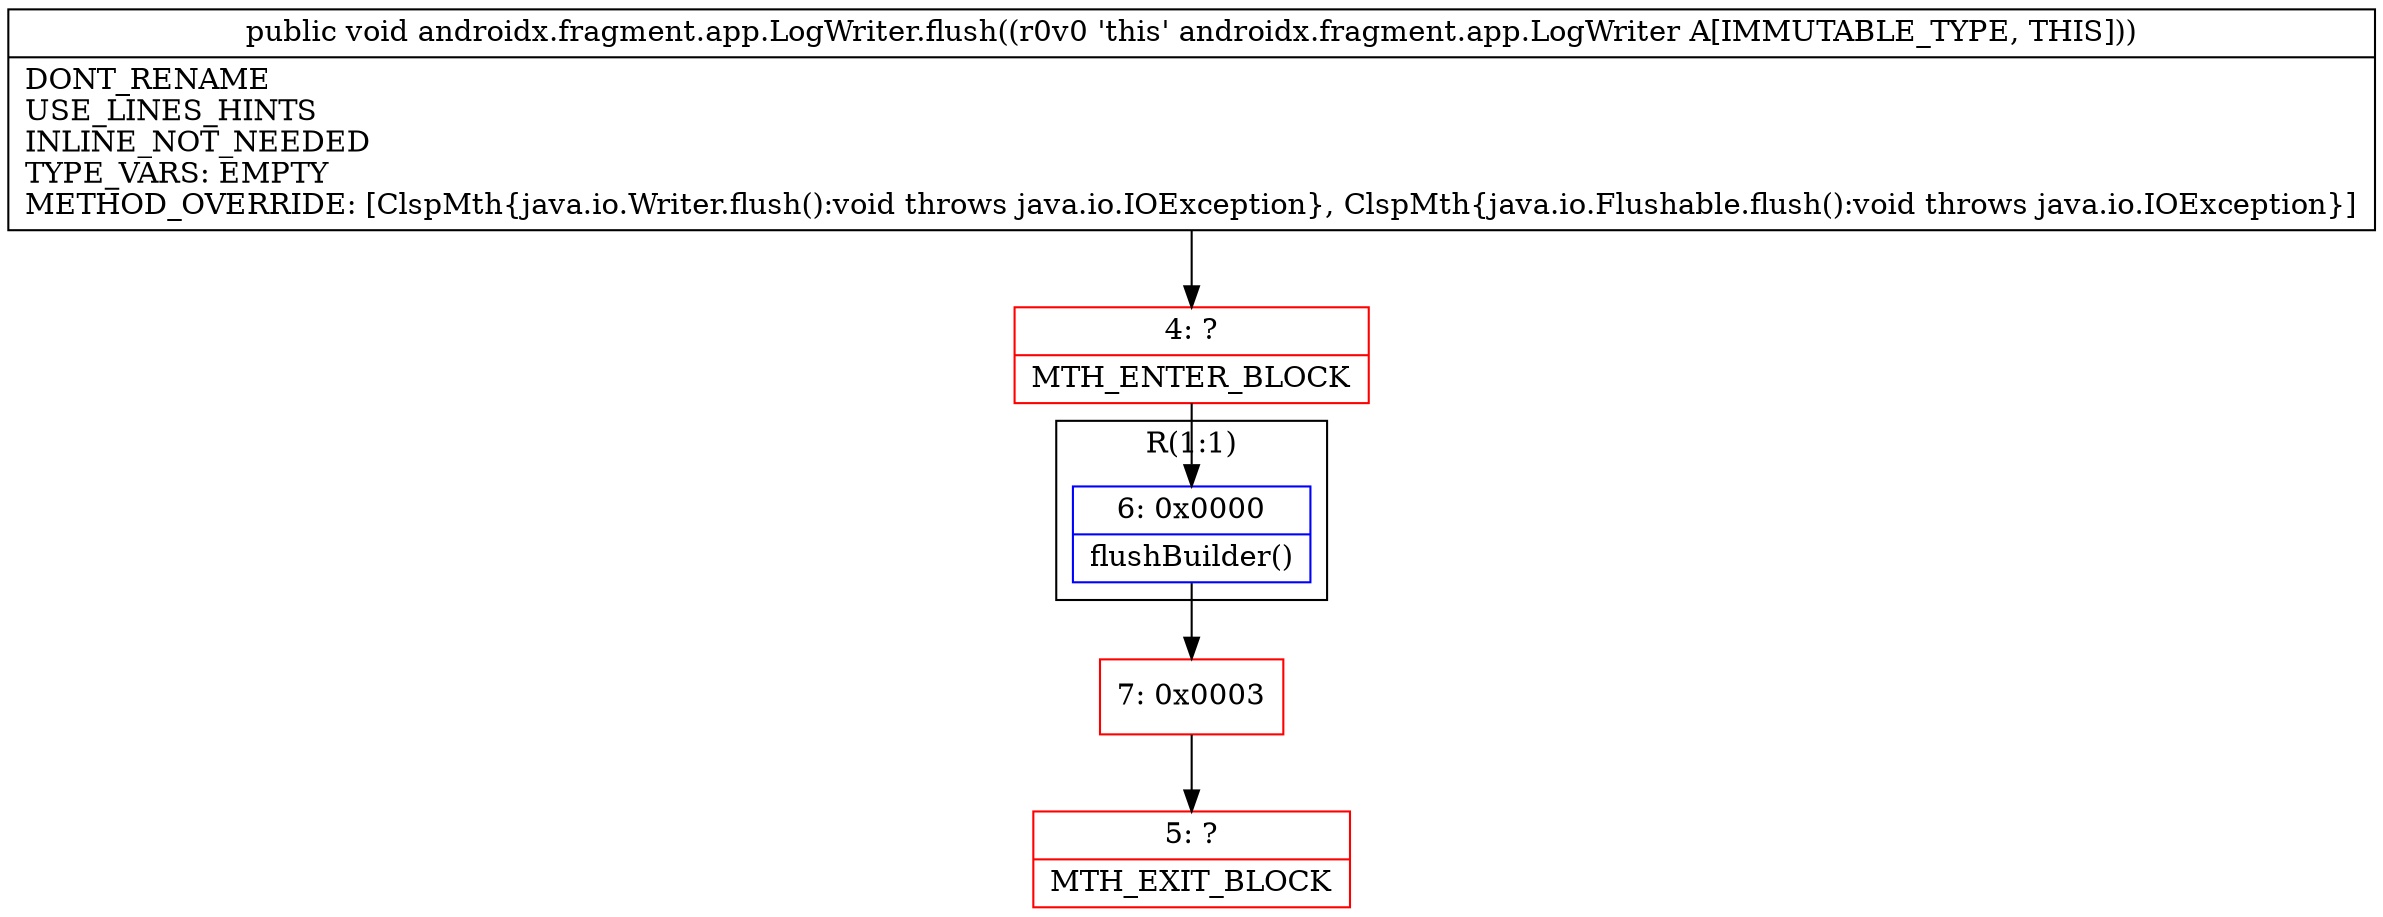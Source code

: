 digraph "CFG forandroidx.fragment.app.LogWriter.flush()V" {
subgraph cluster_Region_1897281635 {
label = "R(1:1)";
node [shape=record,color=blue];
Node_6 [shape=record,label="{6\:\ 0x0000|flushBuilder()\l}"];
}
Node_4 [shape=record,color=red,label="{4\:\ ?|MTH_ENTER_BLOCK\l}"];
Node_7 [shape=record,color=red,label="{7\:\ 0x0003}"];
Node_5 [shape=record,color=red,label="{5\:\ ?|MTH_EXIT_BLOCK\l}"];
MethodNode[shape=record,label="{public void androidx.fragment.app.LogWriter.flush((r0v0 'this' androidx.fragment.app.LogWriter A[IMMUTABLE_TYPE, THIS]))  | DONT_RENAME\lUSE_LINES_HINTS\lINLINE_NOT_NEEDED\lTYPE_VARS: EMPTY\lMETHOD_OVERRIDE: [ClspMth\{java.io.Writer.flush():void throws java.io.IOException\}, ClspMth\{java.io.Flushable.flush():void throws java.io.IOException\}]\l}"];
MethodNode -> Node_4;Node_6 -> Node_7;
Node_4 -> Node_6;
Node_7 -> Node_5;
}

